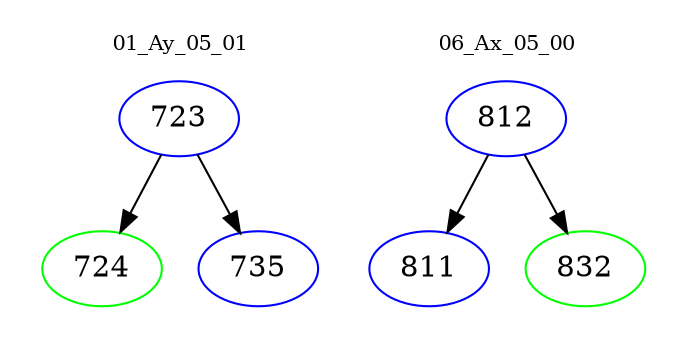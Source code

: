 digraph{
subgraph cluster_0 {
color = white
label = "01_Ay_05_01";
fontsize=10;
T0_723 [label="723", color="blue"]
T0_723 -> T0_724 [color="black"]
T0_724 [label="724", color="green"]
T0_723 -> T0_735 [color="black"]
T0_735 [label="735", color="blue"]
}
subgraph cluster_1 {
color = white
label = "06_Ax_05_00";
fontsize=10;
T1_812 [label="812", color="blue"]
T1_812 -> T1_811 [color="black"]
T1_811 [label="811", color="blue"]
T1_812 -> T1_832 [color="black"]
T1_832 [label="832", color="green"]
}
}
